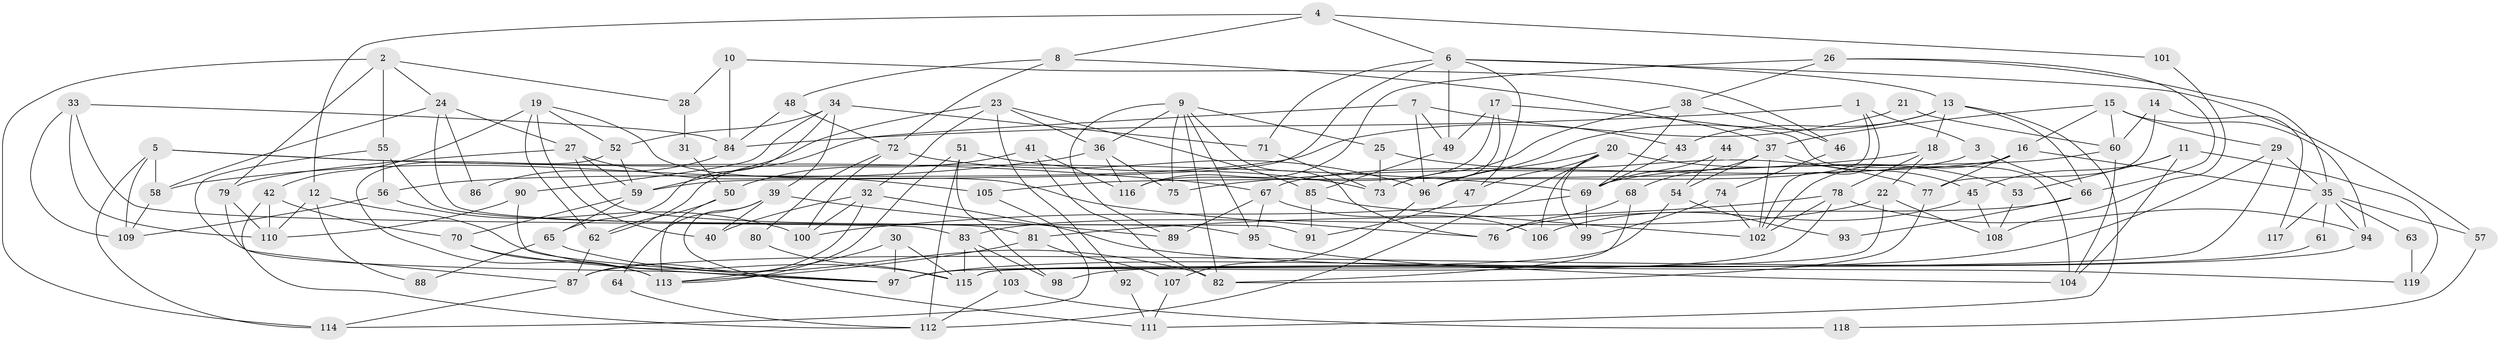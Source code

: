 // Generated by graph-tools (version 1.1) at 2025/11/02/27/25 16:11:20]
// undirected, 119 vertices, 238 edges
graph export_dot {
graph [start="1"]
  node [color=gray90,style=filled];
  1;
  2;
  3;
  4;
  5;
  6;
  7;
  8;
  9;
  10;
  11;
  12;
  13;
  14;
  15;
  16;
  17;
  18;
  19;
  20;
  21;
  22;
  23;
  24;
  25;
  26;
  27;
  28;
  29;
  30;
  31;
  32;
  33;
  34;
  35;
  36;
  37;
  38;
  39;
  40;
  41;
  42;
  43;
  44;
  45;
  46;
  47;
  48;
  49;
  50;
  51;
  52;
  53;
  54;
  55;
  56;
  57;
  58;
  59;
  60;
  61;
  62;
  63;
  64;
  65;
  66;
  67;
  68;
  69;
  70;
  71;
  72;
  73;
  74;
  75;
  76;
  77;
  78;
  79;
  80;
  81;
  82;
  83;
  84;
  85;
  86;
  87;
  88;
  89;
  90;
  91;
  92;
  93;
  94;
  95;
  96;
  97;
  98;
  99;
  100;
  101;
  102;
  103;
  104;
  105;
  106;
  107;
  108;
  109;
  110;
  111;
  112;
  113;
  114;
  115;
  116;
  117;
  118;
  119;
  1 -- 102;
  1 -- 3;
  1 -- 84;
  1 -- 96;
  2 -- 24;
  2 -- 114;
  2 -- 28;
  2 -- 55;
  2 -- 79;
  3 -- 67;
  3 -- 66;
  4 -- 6;
  4 -- 12;
  4 -- 8;
  4 -- 101;
  5 -- 69;
  5 -- 58;
  5 -- 67;
  5 -- 109;
  5 -- 114;
  6 -- 47;
  6 -- 59;
  6 -- 13;
  6 -- 49;
  6 -- 57;
  6 -- 71;
  7 -- 49;
  7 -- 62;
  7 -- 43;
  7 -- 96;
  8 -- 72;
  8 -- 37;
  8 -- 48;
  9 -- 95;
  9 -- 76;
  9 -- 25;
  9 -- 36;
  9 -- 75;
  9 -- 82;
  9 -- 89;
  10 -- 46;
  10 -- 84;
  10 -- 28;
  11 -- 104;
  11 -- 45;
  11 -- 53;
  11 -- 119;
  12 -- 115;
  12 -- 110;
  12 -- 88;
  13 -- 96;
  13 -- 18;
  13 -- 43;
  13 -- 66;
  13 -- 111;
  14 -- 60;
  14 -- 77;
  14 -- 117;
  15 -- 37;
  15 -- 29;
  15 -- 16;
  15 -- 60;
  15 -- 94;
  16 -- 105;
  16 -- 35;
  16 -- 77;
  16 -- 102;
  17 -- 73;
  17 -- 116;
  17 -- 49;
  17 -- 104;
  18 -- 78;
  18 -- 22;
  18 -- 75;
  19 -- 52;
  19 -- 42;
  19 -- 40;
  19 -- 62;
  19 -- 76;
  20 -- 53;
  20 -- 96;
  20 -- 47;
  20 -- 99;
  20 -- 106;
  20 -- 112;
  21 -- 56;
  21 -- 60;
  22 -- 115;
  22 -- 83;
  22 -- 108;
  23 -- 36;
  23 -- 85;
  23 -- 32;
  23 -- 59;
  23 -- 92;
  24 -- 58;
  24 -- 27;
  24 -- 86;
  24 -- 91;
  25 -- 77;
  25 -- 73;
  26 -- 116;
  26 -- 35;
  26 -- 38;
  26 -- 66;
  27 -- 79;
  27 -- 59;
  27 -- 95;
  27 -- 105;
  28 -- 31;
  29 -- 35;
  29 -- 97;
  29 -- 115;
  30 -- 113;
  30 -- 97;
  30 -- 115;
  31 -- 50;
  32 -- 100;
  32 -- 40;
  32 -- 87;
  32 -- 119;
  33 -- 84;
  33 -- 83;
  33 -- 109;
  33 -- 110;
  34 -- 71;
  34 -- 65;
  34 -- 39;
  34 -- 52;
  34 -- 90;
  35 -- 94;
  35 -- 57;
  35 -- 61;
  35 -- 63;
  35 -- 117;
  36 -- 75;
  36 -- 58;
  36 -- 116;
  37 -- 102;
  37 -- 45;
  37 -- 54;
  37 -- 68;
  38 -- 69;
  38 -- 46;
  38 -- 73;
  39 -- 40;
  39 -- 64;
  39 -- 89;
  39 -- 111;
  41 -- 50;
  41 -- 82;
  41 -- 116;
  42 -- 110;
  42 -- 112;
  42 -- 70;
  43 -- 69;
  44 -- 54;
  44 -- 69;
  45 -- 106;
  45 -- 108;
  46 -- 74;
  47 -- 91;
  48 -- 72;
  48 -- 84;
  49 -- 85;
  50 -- 113;
  50 -- 62;
  51 -- 73;
  51 -- 113;
  51 -- 98;
  51 -- 112;
  52 -- 113;
  52 -- 59;
  53 -- 108;
  54 -- 97;
  54 -- 93;
  55 -- 97;
  55 -- 56;
  55 -- 81;
  56 -- 109;
  56 -- 100;
  57 -- 118;
  58 -- 109;
  59 -- 65;
  59 -- 70;
  60 -- 104;
  60 -- 69;
  61 -- 87;
  62 -- 87;
  63 -- 119;
  64 -- 112;
  65 -- 82;
  65 -- 88;
  66 -- 76;
  66 -- 93;
  67 -- 89;
  67 -- 95;
  67 -- 106;
  68 -- 76;
  68 -- 82;
  69 -- 99;
  69 -- 100;
  70 -- 97;
  70 -- 113;
  71 -- 73;
  72 -- 96;
  72 -- 100;
  72 -- 80;
  74 -- 102;
  74 -- 99;
  77 -- 82;
  78 -- 94;
  78 -- 81;
  78 -- 97;
  78 -- 102;
  79 -- 110;
  79 -- 87;
  80 -- 115;
  81 -- 107;
  81 -- 113;
  83 -- 115;
  83 -- 98;
  83 -- 103;
  84 -- 86;
  85 -- 102;
  85 -- 91;
  87 -- 114;
  90 -- 97;
  90 -- 110;
  92 -- 111;
  94 -- 98;
  95 -- 104;
  96 -- 107;
  101 -- 108;
  103 -- 112;
  103 -- 118;
  105 -- 114;
  107 -- 111;
}
